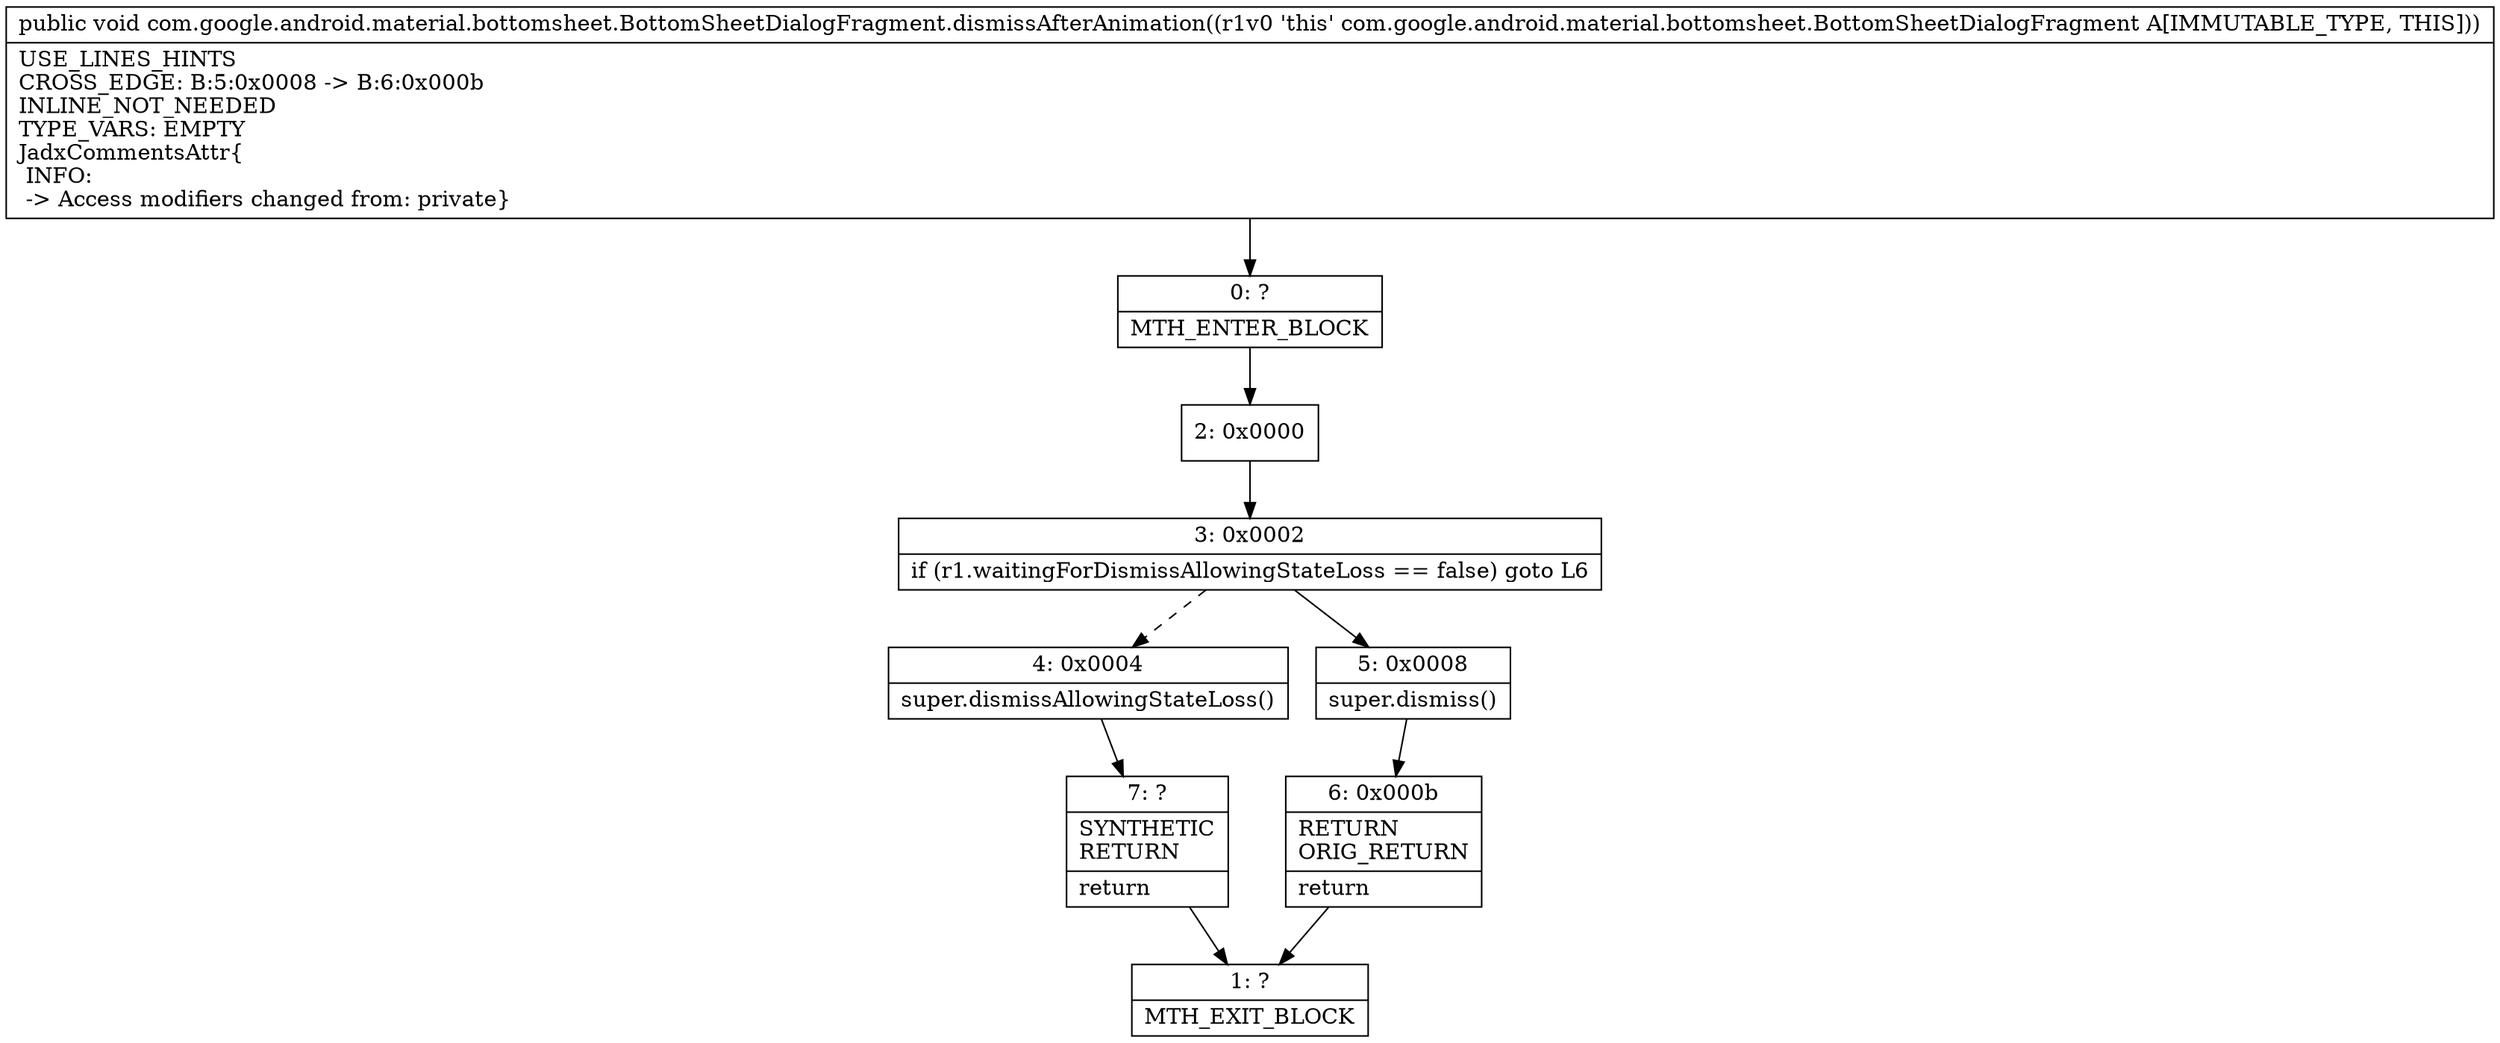 digraph "CFG forcom.google.android.material.bottomsheet.BottomSheetDialogFragment.dismissAfterAnimation()V" {
Node_0 [shape=record,label="{0\:\ ?|MTH_ENTER_BLOCK\l}"];
Node_2 [shape=record,label="{2\:\ 0x0000}"];
Node_3 [shape=record,label="{3\:\ 0x0002|if (r1.waitingForDismissAllowingStateLoss == false) goto L6\l}"];
Node_4 [shape=record,label="{4\:\ 0x0004|super.dismissAllowingStateLoss()\l}"];
Node_7 [shape=record,label="{7\:\ ?|SYNTHETIC\lRETURN\l|return\l}"];
Node_1 [shape=record,label="{1\:\ ?|MTH_EXIT_BLOCK\l}"];
Node_5 [shape=record,label="{5\:\ 0x0008|super.dismiss()\l}"];
Node_6 [shape=record,label="{6\:\ 0x000b|RETURN\lORIG_RETURN\l|return\l}"];
MethodNode[shape=record,label="{public void com.google.android.material.bottomsheet.BottomSheetDialogFragment.dismissAfterAnimation((r1v0 'this' com.google.android.material.bottomsheet.BottomSheetDialogFragment A[IMMUTABLE_TYPE, THIS]))  | USE_LINES_HINTS\lCROSS_EDGE: B:5:0x0008 \-\> B:6:0x000b\lINLINE_NOT_NEEDED\lTYPE_VARS: EMPTY\lJadxCommentsAttr\{\l INFO: \l \-\> Access modifiers changed from: private\}\l}"];
MethodNode -> Node_0;Node_0 -> Node_2;
Node_2 -> Node_3;
Node_3 -> Node_4[style=dashed];
Node_3 -> Node_5;
Node_4 -> Node_7;
Node_7 -> Node_1;
Node_5 -> Node_6;
Node_6 -> Node_1;
}

